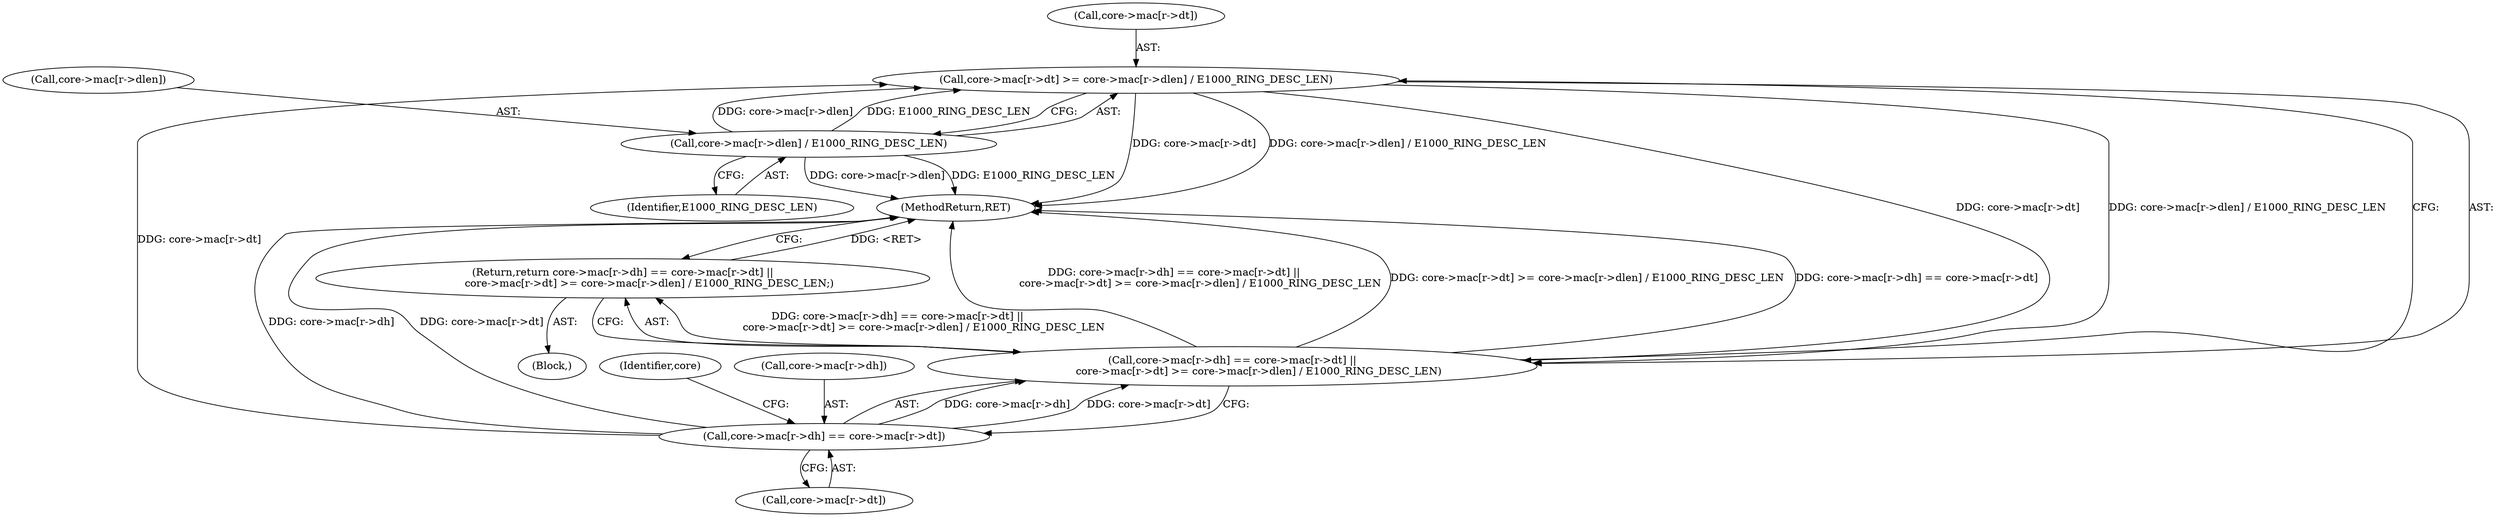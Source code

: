 digraph "0_qemu_4154c7e03fa55b4cf52509a83d50d6c09d743b77@array" {
"1000121" [label="(Call,core->mac[r->dt] >= core->mac[r->dlen] / E1000_RING_DESC_LEN)"];
"1000106" [label="(Call,core->mac[r->dh] == core->mac[r->dt])"];
"1000129" [label="(Call,core->mac[r->dlen] / E1000_RING_DESC_LEN)"];
"1000105" [label="(Call,core->mac[r->dh] == core->mac[r->dt] ||\n                core->mac[r->dt] >= core->mac[r->dlen] / E1000_RING_DESC_LEN)"];
"1000104" [label="(Return,return core->mac[r->dh] == core->mac[r->dt] ||\n                core->mac[r->dt] >= core->mac[r->dlen] / E1000_RING_DESC_LEN;)"];
"1000137" [label="(Identifier,E1000_RING_DESC_LEN)"];
"1000124" [label="(Identifier,core)"];
"1000130" [label="(Call,core->mac[r->dlen])"];
"1000121" [label="(Call,core->mac[r->dt] >= core->mac[r->dlen] / E1000_RING_DESC_LEN)"];
"1000104" [label="(Return,return core->mac[r->dh] == core->mac[r->dt] ||\n                core->mac[r->dt] >= core->mac[r->dlen] / E1000_RING_DESC_LEN;)"];
"1000103" [label="(Block,)"];
"1000105" [label="(Call,core->mac[r->dh] == core->mac[r->dt] ||\n                core->mac[r->dt] >= core->mac[r->dlen] / E1000_RING_DESC_LEN)"];
"1000129" [label="(Call,core->mac[r->dlen] / E1000_RING_DESC_LEN)"];
"1000106" [label="(Call,core->mac[r->dh] == core->mac[r->dt])"];
"1000114" [label="(Call,core->mac[r->dt])"];
"1000138" [label="(MethodReturn,RET)"];
"1000122" [label="(Call,core->mac[r->dt])"];
"1000107" [label="(Call,core->mac[r->dh])"];
"1000121" -> "1000105"  [label="AST: "];
"1000121" -> "1000129"  [label="CFG: "];
"1000122" -> "1000121"  [label="AST: "];
"1000129" -> "1000121"  [label="AST: "];
"1000105" -> "1000121"  [label="CFG: "];
"1000121" -> "1000138"  [label="DDG: core->mac[r->dlen] / E1000_RING_DESC_LEN"];
"1000121" -> "1000138"  [label="DDG: core->mac[r->dt]"];
"1000121" -> "1000105"  [label="DDG: core->mac[r->dt]"];
"1000121" -> "1000105"  [label="DDG: core->mac[r->dlen] / E1000_RING_DESC_LEN"];
"1000106" -> "1000121"  [label="DDG: core->mac[r->dt]"];
"1000129" -> "1000121"  [label="DDG: core->mac[r->dlen]"];
"1000129" -> "1000121"  [label="DDG: E1000_RING_DESC_LEN"];
"1000106" -> "1000105"  [label="AST: "];
"1000106" -> "1000114"  [label="CFG: "];
"1000107" -> "1000106"  [label="AST: "];
"1000114" -> "1000106"  [label="AST: "];
"1000124" -> "1000106"  [label="CFG: "];
"1000105" -> "1000106"  [label="CFG: "];
"1000106" -> "1000138"  [label="DDG: core->mac[r->dh]"];
"1000106" -> "1000138"  [label="DDG: core->mac[r->dt]"];
"1000106" -> "1000105"  [label="DDG: core->mac[r->dh]"];
"1000106" -> "1000105"  [label="DDG: core->mac[r->dt]"];
"1000129" -> "1000137"  [label="CFG: "];
"1000130" -> "1000129"  [label="AST: "];
"1000137" -> "1000129"  [label="AST: "];
"1000129" -> "1000138"  [label="DDG: core->mac[r->dlen]"];
"1000129" -> "1000138"  [label="DDG: E1000_RING_DESC_LEN"];
"1000105" -> "1000104"  [label="AST: "];
"1000104" -> "1000105"  [label="CFG: "];
"1000105" -> "1000138"  [label="DDG: core->mac[r->dh] == core->mac[r->dt] ||\n                core->mac[r->dt] >= core->mac[r->dlen] / E1000_RING_DESC_LEN"];
"1000105" -> "1000138"  [label="DDG: core->mac[r->dt] >= core->mac[r->dlen] / E1000_RING_DESC_LEN"];
"1000105" -> "1000138"  [label="DDG: core->mac[r->dh] == core->mac[r->dt]"];
"1000105" -> "1000104"  [label="DDG: core->mac[r->dh] == core->mac[r->dt] ||\n                core->mac[r->dt] >= core->mac[r->dlen] / E1000_RING_DESC_LEN"];
"1000104" -> "1000103"  [label="AST: "];
"1000138" -> "1000104"  [label="CFG: "];
"1000104" -> "1000138"  [label="DDG: <RET>"];
}
